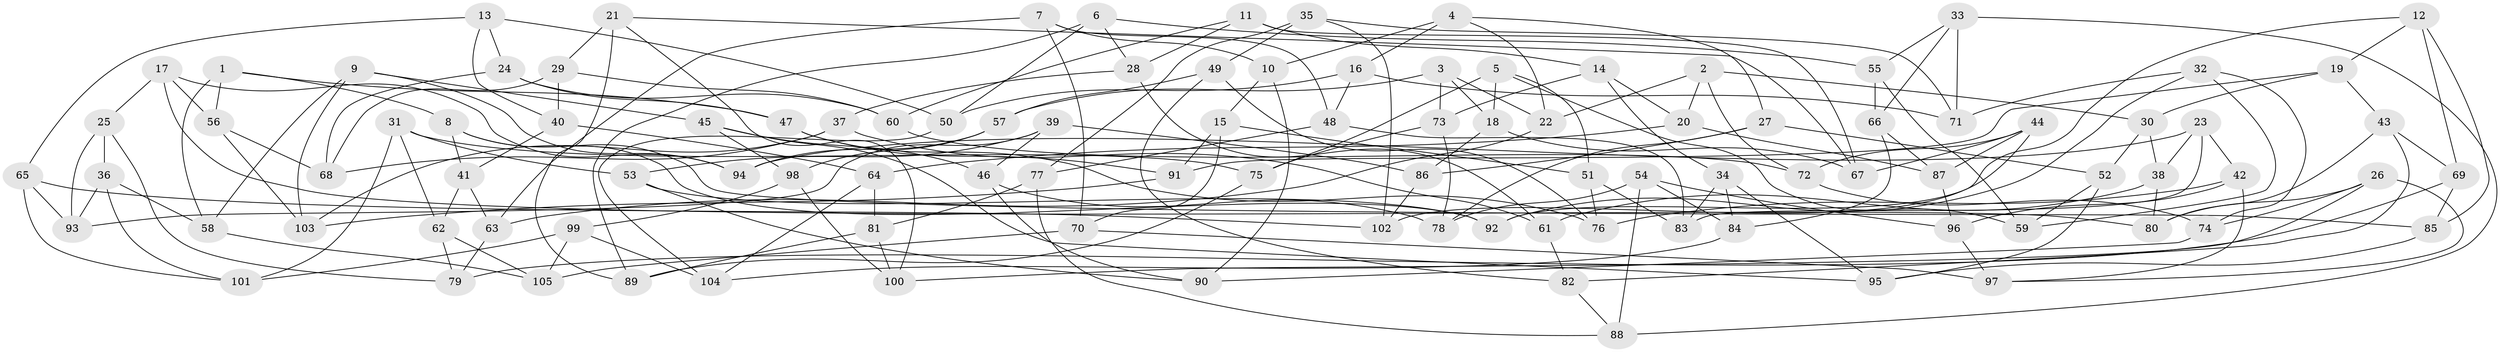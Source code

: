 // coarse degree distribution, {6: 0.5901639344262295, 4: 0.2459016393442623, 5: 0.13114754098360656, 3: 0.03278688524590164}
// Generated by graph-tools (version 1.1) at 2025/42/03/06/25 10:42:18]
// undirected, 105 vertices, 210 edges
graph export_dot {
graph [start="1"]
  node [color=gray90,style=filled];
  1;
  2;
  3;
  4;
  5;
  6;
  7;
  8;
  9;
  10;
  11;
  12;
  13;
  14;
  15;
  16;
  17;
  18;
  19;
  20;
  21;
  22;
  23;
  24;
  25;
  26;
  27;
  28;
  29;
  30;
  31;
  32;
  33;
  34;
  35;
  36;
  37;
  38;
  39;
  40;
  41;
  42;
  43;
  44;
  45;
  46;
  47;
  48;
  49;
  50;
  51;
  52;
  53;
  54;
  55;
  56;
  57;
  58;
  59;
  60;
  61;
  62;
  63;
  64;
  65;
  66;
  67;
  68;
  69;
  70;
  71;
  72;
  73;
  74;
  75;
  76;
  77;
  78;
  79;
  80;
  81;
  82;
  83;
  84;
  85;
  86;
  87;
  88;
  89;
  90;
  91;
  92;
  93;
  94;
  95;
  96;
  97;
  98;
  99;
  100;
  101;
  102;
  103;
  104;
  105;
  1 -- 8;
  1 -- 58;
  1 -- 56;
  1 -- 47;
  2 -- 30;
  2 -- 20;
  2 -- 72;
  2 -- 22;
  3 -- 57;
  3 -- 73;
  3 -- 22;
  3 -- 18;
  4 -- 22;
  4 -- 27;
  4 -- 10;
  4 -- 16;
  5 -- 75;
  5 -- 51;
  5 -- 59;
  5 -- 18;
  6 -- 28;
  6 -- 55;
  6 -- 89;
  6 -- 50;
  7 -- 63;
  7 -- 10;
  7 -- 70;
  7 -- 48;
  8 -- 85;
  8 -- 41;
  8 -- 92;
  9 -- 94;
  9 -- 103;
  9 -- 58;
  9 -- 45;
  10 -- 15;
  10 -- 90;
  11 -- 67;
  11 -- 28;
  11 -- 14;
  11 -- 60;
  12 -- 19;
  12 -- 102;
  12 -- 69;
  12 -- 85;
  13 -- 65;
  13 -- 24;
  13 -- 50;
  13 -- 40;
  14 -- 34;
  14 -- 73;
  14 -- 20;
  15 -- 91;
  15 -- 70;
  15 -- 51;
  16 -- 48;
  16 -- 71;
  16 -- 50;
  17 -- 80;
  17 -- 56;
  17 -- 25;
  17 -- 94;
  18 -- 67;
  18 -- 86;
  19 -- 91;
  19 -- 30;
  19 -- 43;
  20 -- 64;
  20 -- 87;
  21 -- 100;
  21 -- 29;
  21 -- 67;
  21 -- 89;
  22 -- 63;
  23 -- 38;
  23 -- 94;
  23 -- 42;
  23 -- 83;
  24 -- 60;
  24 -- 68;
  24 -- 47;
  25 -- 93;
  25 -- 36;
  25 -- 79;
  26 -- 74;
  26 -- 97;
  26 -- 100;
  26 -- 80;
  27 -- 52;
  27 -- 86;
  27 -- 78;
  28 -- 61;
  28 -- 37;
  29 -- 60;
  29 -- 40;
  29 -- 68;
  30 -- 52;
  30 -- 38;
  31 -- 62;
  31 -- 75;
  31 -- 101;
  31 -- 53;
  32 -- 92;
  32 -- 71;
  32 -- 59;
  32 -- 74;
  33 -- 66;
  33 -- 55;
  33 -- 88;
  33 -- 71;
  34 -- 84;
  34 -- 83;
  34 -- 95;
  35 -- 71;
  35 -- 102;
  35 -- 77;
  35 -- 49;
  36 -- 101;
  36 -- 93;
  36 -- 58;
  37 -- 68;
  37 -- 61;
  37 -- 103;
  38 -- 80;
  38 -- 61;
  39 -- 53;
  39 -- 93;
  39 -- 86;
  39 -- 46;
  40 -- 41;
  40 -- 64;
  41 -- 63;
  41 -- 62;
  42 -- 76;
  42 -- 97;
  42 -- 96;
  43 -- 69;
  43 -- 80;
  43 -- 82;
  44 -- 67;
  44 -- 87;
  44 -- 72;
  44 -- 92;
  45 -- 98;
  45 -- 46;
  45 -- 95;
  46 -- 78;
  46 -- 90;
  47 -- 76;
  47 -- 91;
  48 -- 83;
  48 -- 77;
  49 -- 82;
  49 -- 76;
  49 -- 57;
  50 -- 104;
  51 -- 83;
  51 -- 76;
  52 -- 95;
  52 -- 59;
  53 -- 92;
  53 -- 90;
  54 -- 84;
  54 -- 96;
  54 -- 88;
  54 -- 78;
  55 -- 59;
  55 -- 66;
  56 -- 68;
  56 -- 103;
  57 -- 98;
  57 -- 94;
  58 -- 105;
  60 -- 72;
  61 -- 82;
  62 -- 79;
  62 -- 105;
  63 -- 79;
  64 -- 81;
  64 -- 104;
  65 -- 102;
  65 -- 93;
  65 -- 101;
  66 -- 87;
  66 -- 84;
  69 -- 79;
  69 -- 85;
  70 -- 105;
  70 -- 97;
  72 -- 74;
  73 -- 75;
  73 -- 78;
  74 -- 90;
  75 -- 89;
  77 -- 88;
  77 -- 81;
  81 -- 89;
  81 -- 100;
  82 -- 88;
  84 -- 104;
  85 -- 95;
  86 -- 102;
  87 -- 96;
  91 -- 103;
  96 -- 97;
  98 -- 99;
  98 -- 100;
  99 -- 101;
  99 -- 104;
  99 -- 105;
}
